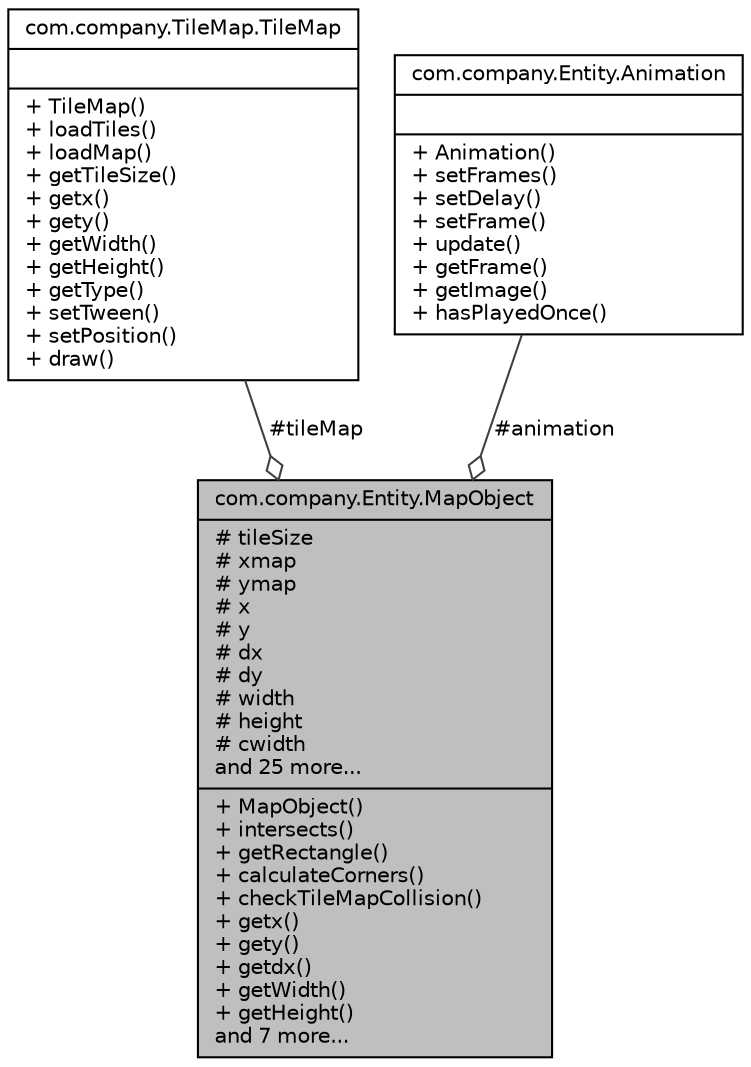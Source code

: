 digraph "com.company.Entity.MapObject"
{
 // LATEX_PDF_SIZE
  edge [fontname="Helvetica",fontsize="10",labelfontname="Helvetica",labelfontsize="10"];
  node [fontname="Helvetica",fontsize="10",shape=record];
  Node1 [label="{com.company.Entity.MapObject\n|# tileSize\l# xmap\l# ymap\l# x\l# y\l# dx\l# dy\l# width\l# height\l# cwidth\land 25 more...\l|+ MapObject()\l+ intersects()\l+ getRectangle()\l+ calculateCorners()\l+ checkTileMapCollision()\l+ getx()\l+ gety()\l+ getdx()\l+ getWidth()\l+ getHeight()\land 7 more...\l}",height=0.2,width=0.4,color="black", fillcolor="grey75", style="filled", fontcolor="black",tooltip="Clasa care descrie comportamentul fiecarei entitati in raport cu harta. Orice entitate de pe ecran es..."];
  Node2 -> Node1 [color="grey25",fontsize="10",style="solid",label=" #tileMap" ,arrowhead="odiamond",fontname="Helvetica"];
  Node2 [label="{com.company.TileMap.TileMap\n||+ TileMap()\l+ loadTiles()\l+ loadMap()\l+ getTileSize()\l+ getx()\l+ gety()\l+ getWidth()\l+ getHeight()\l+ getType()\l+ setTween()\l+ setPosition()\l+ draw()\l}",height=0.2,width=0.4,color="black", fillcolor="white", style="filled",URL="$classcom_1_1company_1_1_tile_map_1_1_tile_map.html",tooltip="Clasa care creeaza si gestioneaza harta."];
  Node3 -> Node1 [color="grey25",fontsize="10",style="solid",label=" #animation" ,arrowhead="odiamond",fontname="Helvetica"];
  Node3 [label="{com.company.Entity.Animation\n||+ Animation()\l+ setFrames()\l+ setDelay()\l+ setFrame()\l+ update()\l+ getFrame()\l+ getImage()\l+ hasPlayedOnce()\l}",height=0.2,width=0.4,color="black", fillcolor="white", style="filled",URL="$classcom_1_1company_1_1_entity_1_1_animation.html",tooltip="Aceasta clasa este responsabila de gestiunea animatiilor: initializare, set/get frame,..."];
}
